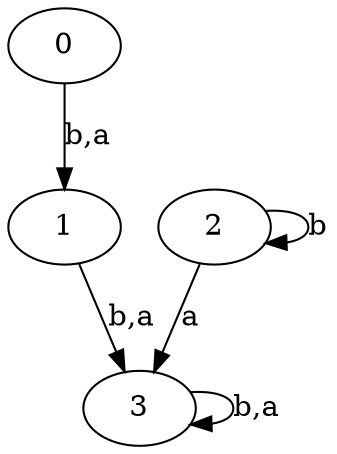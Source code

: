 digraph {
 ranksep=0.5;
 d2tdocpreamble = "\usetikzlibrary{automata}";
 d2tfigpreamble = "\tikzstyle{every state}= [ draw=blue!50,very thick,fill=blue!20]  \tikzstyle{auto}= [fill=white]";
 node [style="state"];
 edge [lblstyle="auto",topath="bend right", len=4  ]
  "0" [label="0",];
  "1" [label="1",style = "state, accepting"];
  "2" [label="2",style = "state, initial"];
  "3" [label="3",];
  "0" -> "1" [label="b,a"];
  "1" -> "3" [label="b,a"];
  "2" -> "2" [label="b",topath="loop above"];
  "2" -> "3" [label="a"];
  "3" -> "3" [label="b,a",topath="loop above"];
}